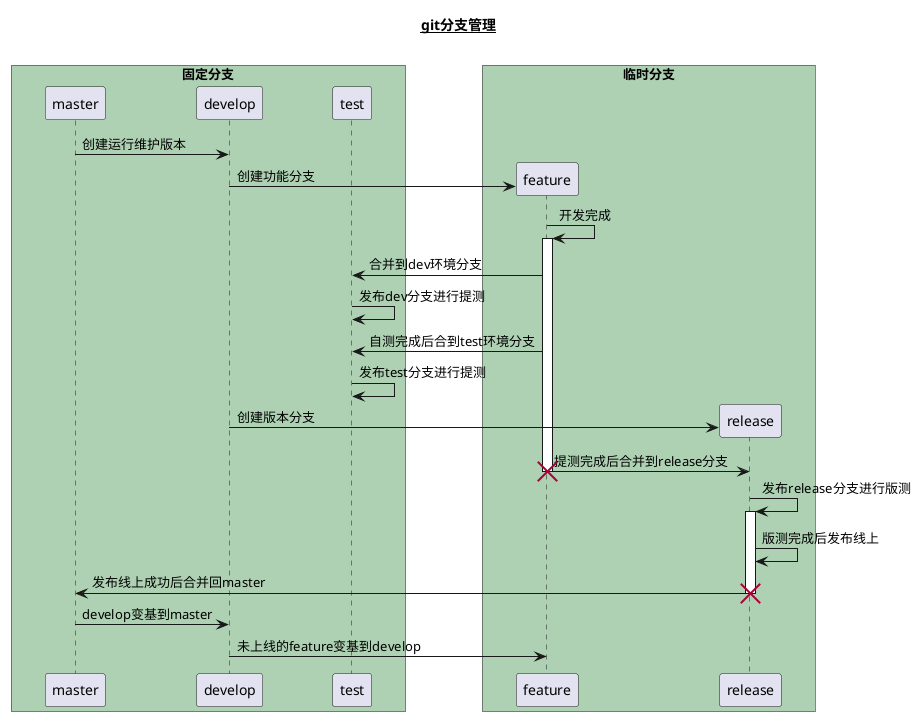 @startuml

title __**git分支管理**__\n

skinparam ParticipantPadding 30
skinparam BoxPadding 10

box "固定分支" #ADD1B2
participant master
participant develop
participant test
end box

box "临时分支" #ADD1B2
participant feature
participant release
end box

master -> develop : 创建运行维护版本
create feature
develop -> feature : 创建功能分支
feature -> feature : 开发完成
activate feature
feature -> test : 合并到dev环境分支
test -> test : 发布dev分支进行提测
feature -> test : 自测完成后合到test环境分支
test -> test : 发布test分支进行提测
create release
develop -> release : 创建版本分支
feature -> release : 提测完成后合并到release分支
destroy feature
release -> release : 发布release分支进行版测
activate release
release -> release : 版测完成后发布线上
release -> master : 发布线上成功后合并回master
destroy release
master -> develop : develop变基到master
develop -> feature : 未上线的feature变基到develop

@enduml